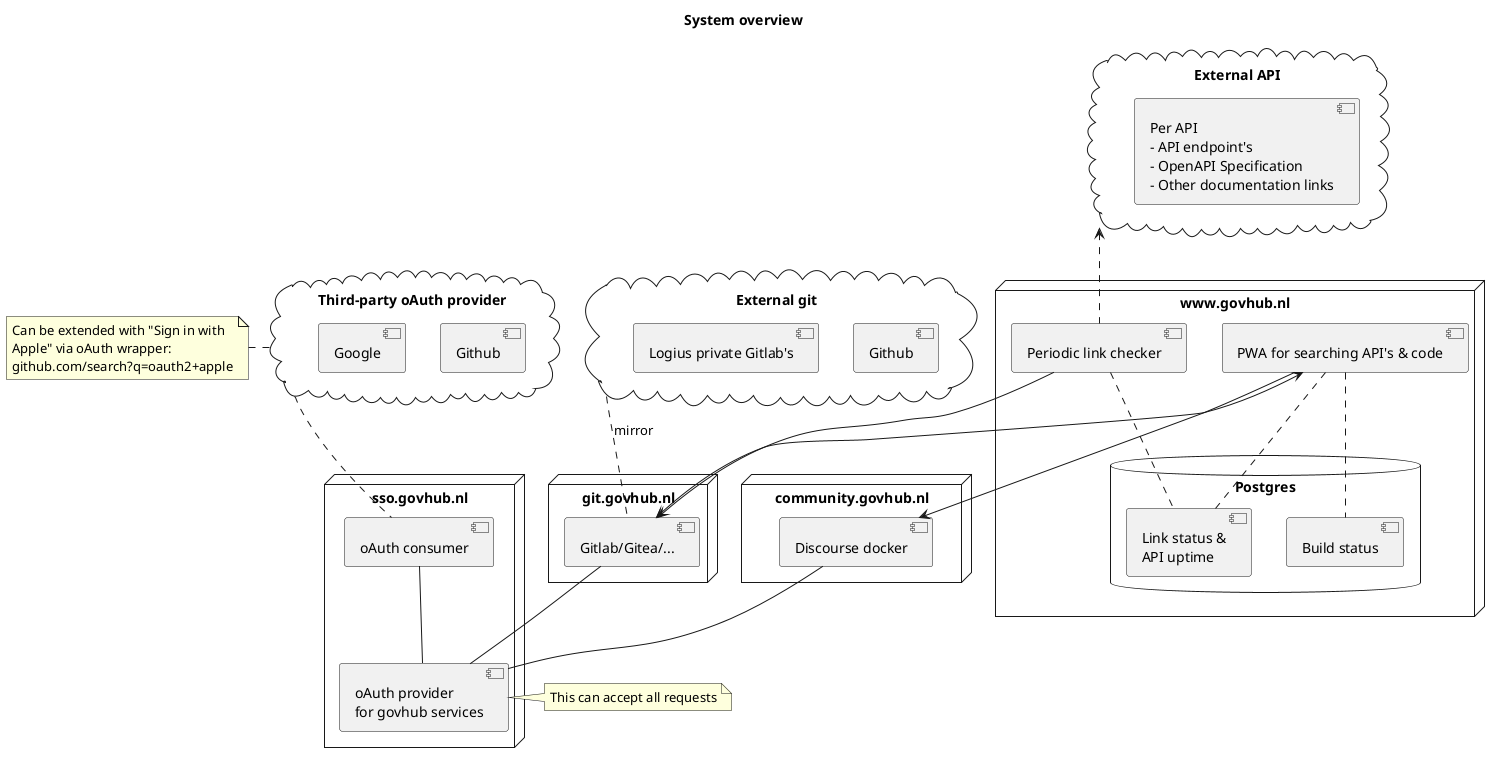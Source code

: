 @startuml
title System overview

cloud "Third-party oAuth provider" as oauth_external {
    [Github] as oauth_github
    [Google] as google_github
}
note left of oauth_external
    Can be extended with "Sign in with
    Apple" via oAuth wrapper:
    github.com/search?q=oauth2+apple
end note

cloud "External API" as external_api {
    [Per API\n- API endpoint's\n- OpenAPI Specification\n- Other documentation links]
}

node "sso.govhub.nl" {
    component [oAuth consumer] as oauth_consumer
    component [oAuth provider\nfor govhub services] as oauth_provider
}
note left of oauth_provider
    This can accept all requests
end note
 
node "www.govhub.nl" {
    [PWA for searching API's & code] as docker_search
    [Periodic link checker] as link_checker
    database "Postgres" {
        [Link status &\nAPI uptime] as link_status
        [Build status] as build_status
    }
} 

node "community.govhub.nl" {
    [Discourse docker] as docker_discourse
}

node "git.govhub.nl" as git {
    [Gitlab/Gitea/...] as docker_git
}

cloud "External git" as git_external {
    [Github] as git_github
    [Logius private Gitlab's] as git_gitlab
}

link_checker .up.> external_api
link_checker --> docker_git
link_checker .. link_status
docker_search .. link_status
docker_search .. build_status
git_external .. docker_git: mirror
docker_git -- oauth_provider
docker_discourse -- oauth_provider
oauth_consumer -- oauth_provider
oauth_consumer .up. oauth_external
docker_search <--> docker_git
docker_search --> docker_discourse

@enduml
